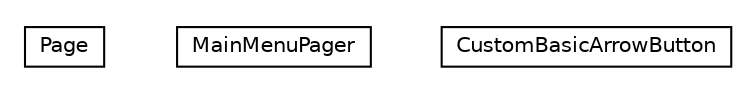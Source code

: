 #!/usr/local/bin/dot
#
# Class diagram 
# Generated by UMLGraph version R5_6-24-gf6e263 (http://www.umlgraph.org/)
#

digraph G {
	edge [fontname="Helvetica",fontsize=10,labelfontname="Helvetica",labelfontsize=10];
	node [fontname="Helvetica",fontsize=10,shape=plaintext];
	nodesep=0.25;
	ranksep=0.5;
	// org.universAAL.ui.gui.swing.bluesteelLAF.support.pager.Page
	c1120014 [label=<<table title="org.universAAL.ui.gui.swing.bluesteelLAF.support.pager.Page" border="0" cellborder="1" cellspacing="0" cellpadding="2" port="p" href="./Page.html">
		<tr><td><table border="0" cellspacing="0" cellpadding="1">
<tr><td align="center" balign="center"> Page </td></tr>
		</table></td></tr>
		</table>>, URL="./Page.html", fontname="Helvetica", fontcolor="black", fontsize=10.0];
	// org.universAAL.ui.gui.swing.bluesteelLAF.support.pager.MainMenuPager
	c1120015 [label=<<table title="org.universAAL.ui.gui.swing.bluesteelLAF.support.pager.MainMenuPager" border="0" cellborder="1" cellspacing="0" cellpadding="2" port="p" href="./MainMenuPager.html">
		<tr><td><table border="0" cellspacing="0" cellpadding="1">
<tr><td align="center" balign="center"> MainMenuPager </td></tr>
		</table></td></tr>
		</table>>, URL="./MainMenuPager.html", fontname="Helvetica", fontcolor="black", fontsize=10.0];
	// org.universAAL.ui.gui.swing.bluesteelLAF.support.pager.CustomBasicArrowButton
	c1120016 [label=<<table title="org.universAAL.ui.gui.swing.bluesteelLAF.support.pager.CustomBasicArrowButton" border="0" cellborder="1" cellspacing="0" cellpadding="2" port="p" href="./CustomBasicArrowButton.html">
		<tr><td><table border="0" cellspacing="0" cellpadding="1">
<tr><td align="center" balign="center"> CustomBasicArrowButton </td></tr>
		</table></td></tr>
		</table>>, URL="./CustomBasicArrowButton.html", fontname="Helvetica", fontcolor="black", fontsize=10.0];
}


